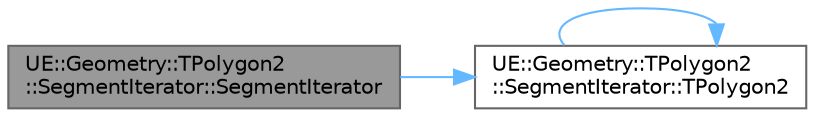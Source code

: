 digraph "UE::Geometry::TPolygon2::SegmentIterator::SegmentIterator"
{
 // INTERACTIVE_SVG=YES
 // LATEX_PDF_SIZE
  bgcolor="transparent";
  edge [fontname=Helvetica,fontsize=10,labelfontname=Helvetica,labelfontsize=10];
  node [fontname=Helvetica,fontsize=10,shape=box,height=0.2,width=0.4];
  rankdir="LR";
  Node1 [id="Node000001",label="UE::Geometry::TPolygon2\l::SegmentIterator::SegmentIterator",height=0.2,width=0.4,color="gray40", fillcolor="grey60", style="filled", fontcolor="black",tooltip=" "];
  Node1 -> Node2 [id="edge1_Node000001_Node000002",color="steelblue1",style="solid",tooltip=" "];
  Node2 [id="Node000002",label="UE::Geometry::TPolygon2\l::SegmentIterator::TPolygon2",height=0.2,width=0.4,color="grey40", fillcolor="white", style="filled",URL="$d5/d65/classUE_1_1Geometry_1_1TPolygon2_1_1SegmentIterator.html#aab5c2ee78a36dfe746c6b61fb733b01c",tooltip=" "];
  Node2 -> Node2 [id="edge2_Node000002_Node000002",color="steelblue1",style="solid",tooltip=" "];
}
